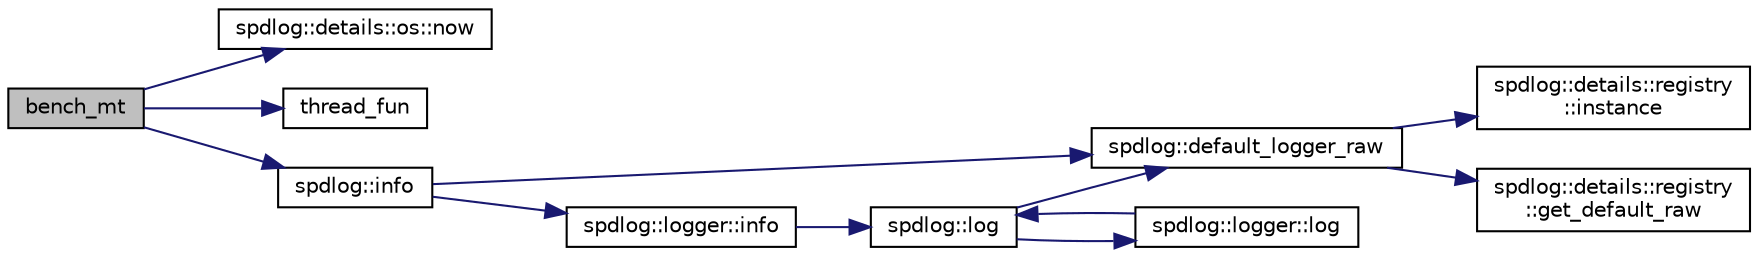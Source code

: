 digraph "bench_mt"
{
  edge [fontname="Helvetica",fontsize="10",labelfontname="Helvetica",labelfontsize="10"];
  node [fontname="Helvetica",fontsize="10",shape=record];
  rankdir="LR";
  Node1 [label="bench_mt",height=0.2,width=0.4,color="black", fillcolor="grey75", style="filled" fontcolor="black"];
  Node1 -> Node2 [color="midnightblue",fontsize="10",style="solid",fontname="Helvetica"];
  Node2 [label="spdlog::details::os::now",height=0.2,width=0.4,color="black", fillcolor="white", style="filled",URL="$namespacespdlog_1_1details_1_1os.html#ab86a7d9f1495a0edae71ce647bae6a66"];
  Node1 -> Node3 [color="midnightblue",fontsize="10",style="solid",fontname="Helvetica"];
  Node3 [label="thread_fun",height=0.2,width=0.4,color="black", fillcolor="white", style="filled",URL="$async__bench_8cpp.html#a190a4f1ae4e7b70f574f380da9ca6e9c"];
  Node1 -> Node4 [color="midnightblue",fontsize="10",style="solid",fontname="Helvetica"];
  Node4 [label="spdlog::info",height=0.2,width=0.4,color="black", fillcolor="white", style="filled",URL="$namespacespdlog.html#aa28eab0ad170c43b6624bf698a12a1d2"];
  Node4 -> Node5 [color="midnightblue",fontsize="10",style="solid",fontname="Helvetica"];
  Node5 [label="spdlog::default_logger_raw",height=0.2,width=0.4,color="black", fillcolor="white", style="filled",URL="$namespacespdlog.html#a2c623c9fadba3efc09b48dac8a3990be"];
  Node5 -> Node6 [color="midnightblue",fontsize="10",style="solid",fontname="Helvetica"];
  Node6 [label="spdlog::details::registry\l::instance",height=0.2,width=0.4,color="black", fillcolor="white", style="filled",URL="$classspdlog_1_1details_1_1registry.html#a58a1bbb352f751f6b729bc57bfadd6be"];
  Node5 -> Node7 [color="midnightblue",fontsize="10",style="solid",fontname="Helvetica"];
  Node7 [label="spdlog::details::registry\l::get_default_raw",height=0.2,width=0.4,color="black", fillcolor="white", style="filled",URL="$classspdlog_1_1details_1_1registry.html#a1fd3bc96c2a7be1af1841f5980cd5f4c"];
  Node4 -> Node8 [color="midnightblue",fontsize="10",style="solid",fontname="Helvetica"];
  Node8 [label="spdlog::logger::info",height=0.2,width=0.4,color="black", fillcolor="white", style="filled",URL="$classspdlog_1_1logger.html#ab9862f48bf0a87b8f3532d36d404235a"];
  Node8 -> Node9 [color="midnightblue",fontsize="10",style="solid",fontname="Helvetica"];
  Node9 [label="spdlog::log",height=0.2,width=0.4,color="black", fillcolor="white", style="filled",URL="$namespacespdlog.html#a097f7ede3465a0c9cb7e4d8bfa99bd54"];
  Node9 -> Node5 [color="midnightblue",fontsize="10",style="solid",fontname="Helvetica"];
  Node9 -> Node10 [color="midnightblue",fontsize="10",style="solid",fontname="Helvetica"];
  Node10 [label="spdlog::logger::log",height=0.2,width=0.4,color="black", fillcolor="white", style="filled",URL="$classspdlog_1_1logger.html#a5149c7b8c1ac8aeedbeba779b0e0cfb7"];
  Node10 -> Node9 [color="midnightblue",fontsize="10",style="solid",fontname="Helvetica"];
}
